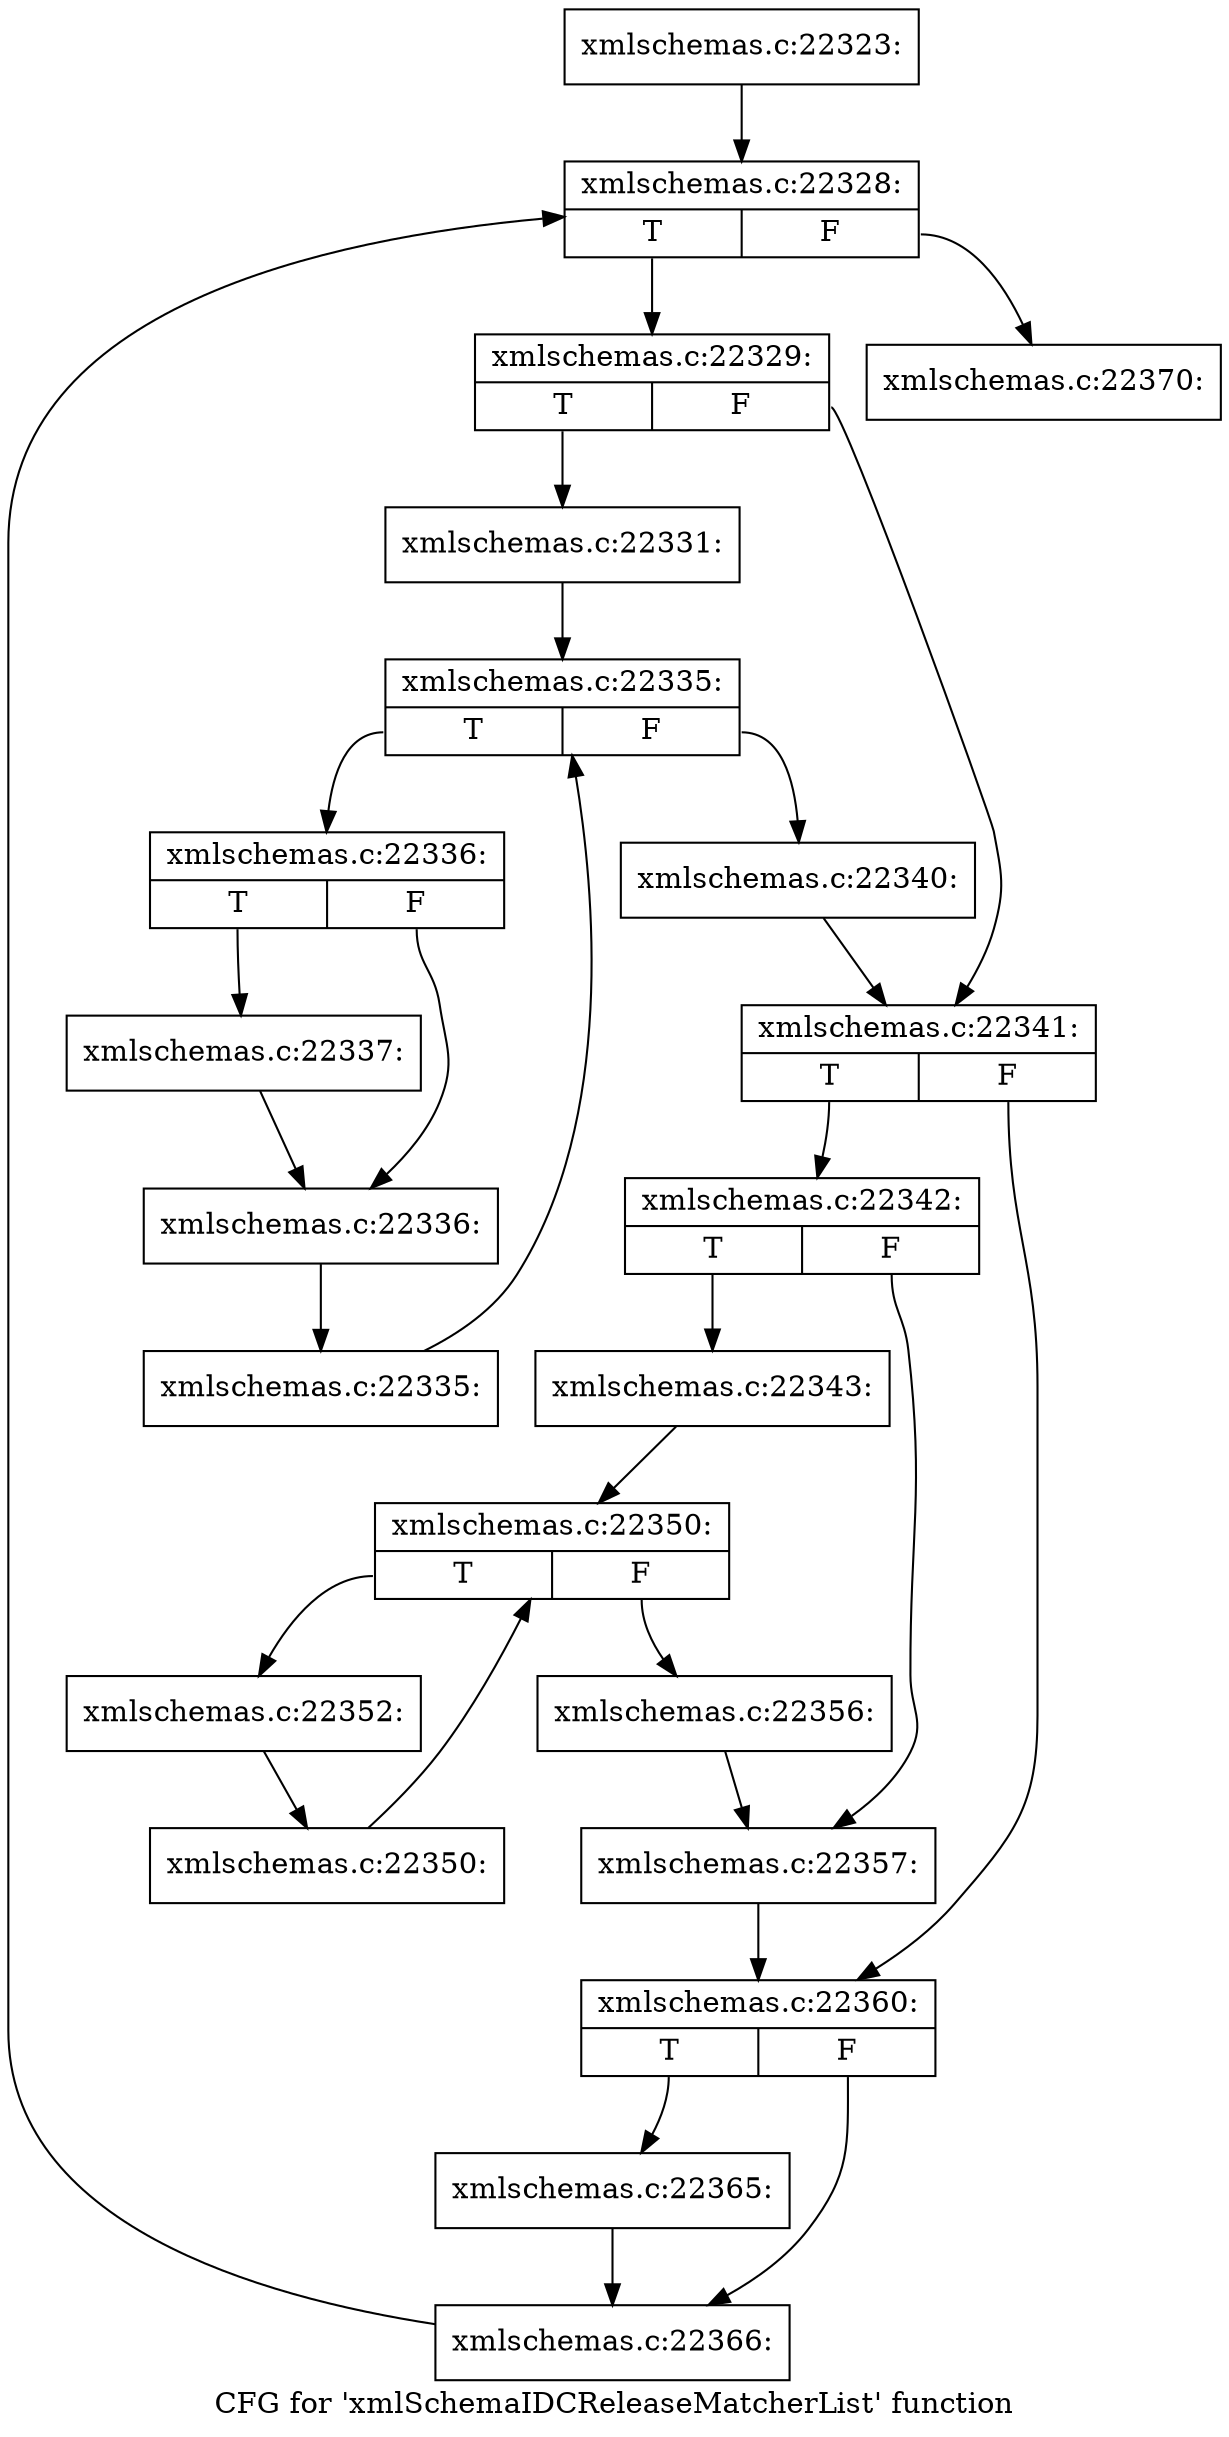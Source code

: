 digraph "CFG for 'xmlSchemaIDCReleaseMatcherList' function" {
	label="CFG for 'xmlSchemaIDCReleaseMatcherList' function";

	Node0x5467d40 [shape=record,label="{xmlschemas.c:22323:}"];
	Node0x5467d40 -> Node0x5470140;
	Node0x5470140 [shape=record,label="{xmlschemas.c:22328:|{<s0>T|<s1>F}}"];
	Node0x5470140:s0 -> Node0x5470400;
	Node0x5470140:s1 -> Node0x54702f0;
	Node0x5470400 [shape=record,label="{xmlschemas.c:22329:|{<s0>T|<s1>F}}"];
	Node0x5470400:s0 -> Node0x5470770;
	Node0x5470400:s1 -> Node0x54707c0;
	Node0x5470770 [shape=record,label="{xmlschemas.c:22331:}"];
	Node0x5470770 -> Node0x5471080;
	Node0x5471080 [shape=record,label="{xmlschemas.c:22335:|{<s0>T|<s1>F}}"];
	Node0x5471080:s0 -> Node0x5471360;
	Node0x5471080:s1 -> Node0x5470f40;
	Node0x5471360 [shape=record,label="{xmlschemas.c:22336:|{<s0>T|<s1>F}}"];
	Node0x5471360:s0 -> Node0x54717c0;
	Node0x5471360:s1 -> Node0x5471810;
	Node0x54717c0 [shape=record,label="{xmlschemas.c:22337:}"];
	Node0x54717c0 -> Node0x5471810;
	Node0x5471810 [shape=record,label="{xmlschemas.c:22336:}"];
	Node0x5471810 -> Node0x54712d0;
	Node0x54712d0 [shape=record,label="{xmlschemas.c:22335:}"];
	Node0x54712d0 -> Node0x5471080;
	Node0x5470f40 [shape=record,label="{xmlschemas.c:22340:}"];
	Node0x5470f40 -> Node0x54707c0;
	Node0x54707c0 [shape=record,label="{xmlschemas.c:22341:|{<s0>T|<s1>F}}"];
	Node0x54707c0:s0 -> Node0x5472ba0;
	Node0x54707c0:s1 -> Node0x5472bf0;
	Node0x5472ba0 [shape=record,label="{xmlschemas.c:22342:|{<s0>T|<s1>F}}"];
	Node0x5472ba0:s0 -> Node0x5473020;
	Node0x5472ba0:s1 -> Node0x5473070;
	Node0x5473020 [shape=record,label="{xmlschemas.c:22343:}"];
	Node0x5473020 -> Node0x5473c30;
	Node0x5473c30 [shape=record,label="{xmlschemas.c:22350:|{<s0>T|<s1>F}}"];
	Node0x5473c30:s0 -> Node0x5473eb0;
	Node0x5473c30:s1 -> Node0x5473a90;
	Node0x5473eb0 [shape=record,label="{xmlschemas.c:22352:}"];
	Node0x5473eb0 -> Node0x5473e20;
	Node0x5473e20 [shape=record,label="{xmlschemas.c:22350:}"];
	Node0x5473e20 -> Node0x5473c30;
	Node0x5473a90 [shape=record,label="{xmlschemas.c:22356:}"];
	Node0x5473a90 -> Node0x5473070;
	Node0x5473070 [shape=record,label="{xmlschemas.c:22357:}"];
	Node0x5473070 -> Node0x5472bf0;
	Node0x5472bf0 [shape=record,label="{xmlschemas.c:22360:|{<s0>T|<s1>F}}"];
	Node0x5472bf0:s0 -> Node0x5475b50;
	Node0x5472bf0:s1 -> Node0x5475ba0;
	Node0x5475b50 [shape=record,label="{xmlschemas.c:22365:}"];
	Node0x5475b50 -> Node0x5475ba0;
	Node0x5475ba0 [shape=record,label="{xmlschemas.c:22366:}"];
	Node0x5475ba0 -> Node0x5470140;
	Node0x54702f0 [shape=record,label="{xmlschemas.c:22370:}"];
}
